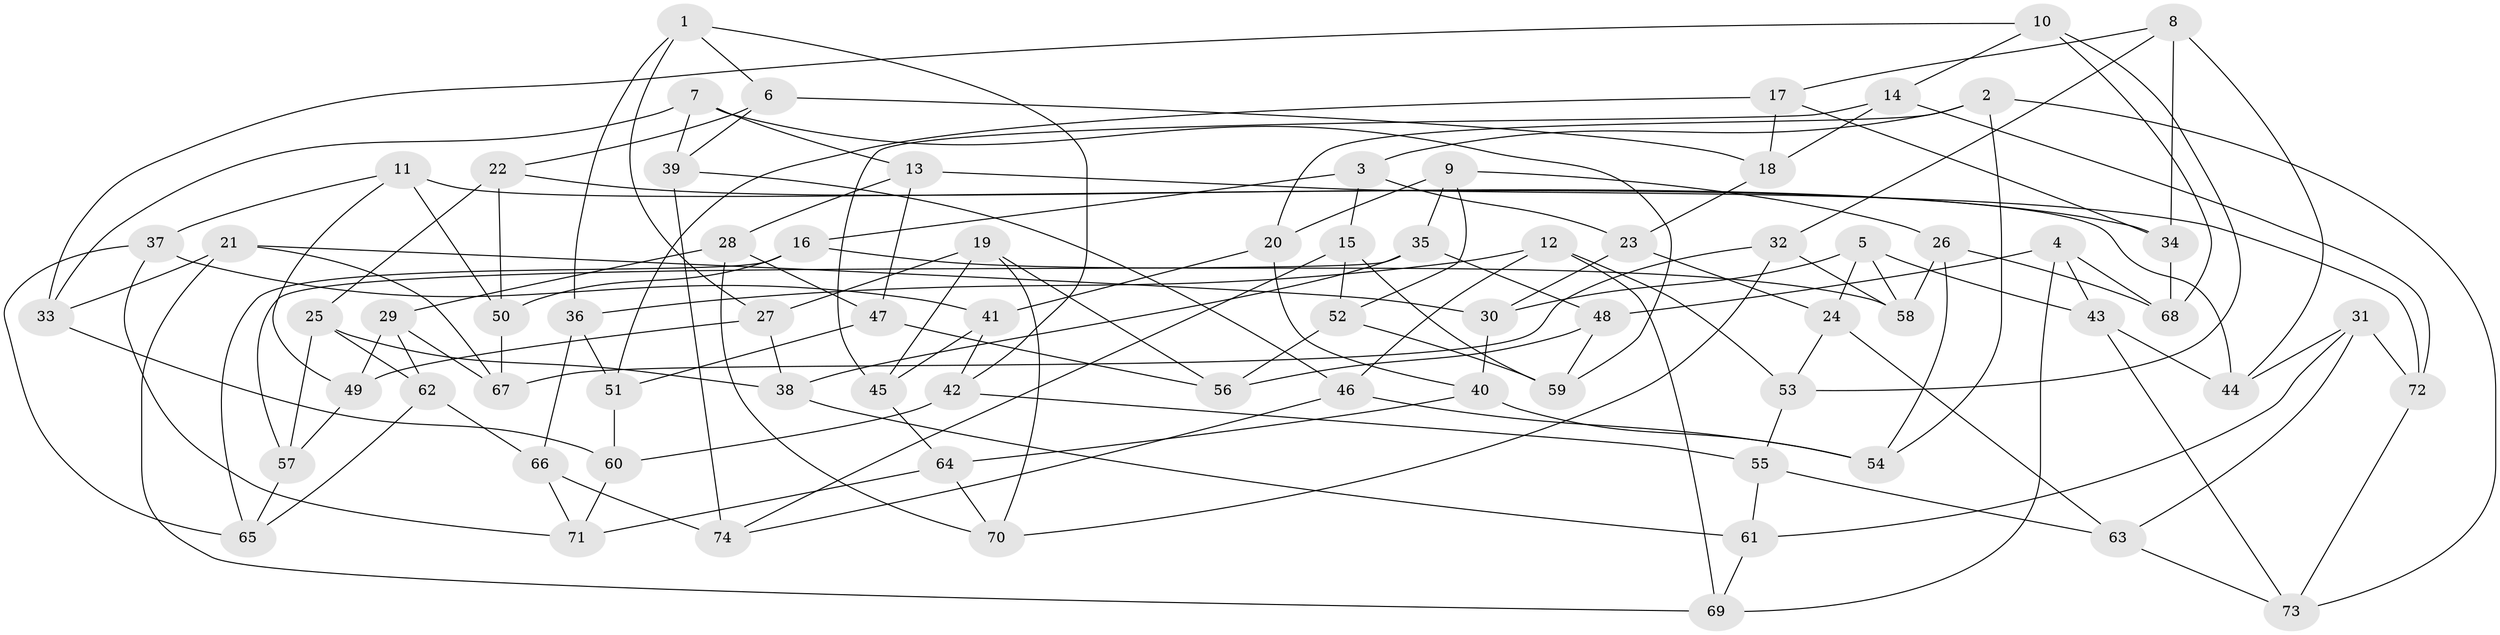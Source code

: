 // Generated by graph-tools (version 1.1) at 2025/59/03/09/25 04:59:08]
// undirected, 74 vertices, 148 edges
graph export_dot {
graph [start="1"]
  node [color=gray90,style=filled];
  1;
  2;
  3;
  4;
  5;
  6;
  7;
  8;
  9;
  10;
  11;
  12;
  13;
  14;
  15;
  16;
  17;
  18;
  19;
  20;
  21;
  22;
  23;
  24;
  25;
  26;
  27;
  28;
  29;
  30;
  31;
  32;
  33;
  34;
  35;
  36;
  37;
  38;
  39;
  40;
  41;
  42;
  43;
  44;
  45;
  46;
  47;
  48;
  49;
  50;
  51;
  52;
  53;
  54;
  55;
  56;
  57;
  58;
  59;
  60;
  61;
  62;
  63;
  64;
  65;
  66;
  67;
  68;
  69;
  70;
  71;
  72;
  73;
  74;
  1 -- 6;
  1 -- 36;
  1 -- 42;
  1 -- 27;
  2 -- 73;
  2 -- 20;
  2 -- 3;
  2 -- 54;
  3 -- 15;
  3 -- 23;
  3 -- 16;
  4 -- 43;
  4 -- 69;
  4 -- 68;
  4 -- 48;
  5 -- 24;
  5 -- 43;
  5 -- 30;
  5 -- 58;
  6 -- 22;
  6 -- 39;
  6 -- 18;
  7 -- 33;
  7 -- 39;
  7 -- 13;
  7 -- 59;
  8 -- 32;
  8 -- 34;
  8 -- 17;
  8 -- 44;
  9 -- 20;
  9 -- 26;
  9 -- 35;
  9 -- 52;
  10 -- 14;
  10 -- 53;
  10 -- 33;
  10 -- 68;
  11 -- 50;
  11 -- 49;
  11 -- 37;
  11 -- 44;
  12 -- 53;
  12 -- 46;
  12 -- 36;
  12 -- 69;
  13 -- 28;
  13 -- 47;
  13 -- 72;
  14 -- 45;
  14 -- 72;
  14 -- 18;
  15 -- 59;
  15 -- 74;
  15 -- 52;
  16 -- 50;
  16 -- 65;
  16 -- 58;
  17 -- 51;
  17 -- 34;
  17 -- 18;
  18 -- 23;
  19 -- 45;
  19 -- 70;
  19 -- 56;
  19 -- 27;
  20 -- 41;
  20 -- 40;
  21 -- 67;
  21 -- 69;
  21 -- 33;
  21 -- 30;
  22 -- 25;
  22 -- 34;
  22 -- 50;
  23 -- 24;
  23 -- 30;
  24 -- 53;
  24 -- 63;
  25 -- 57;
  25 -- 38;
  25 -- 62;
  26 -- 68;
  26 -- 54;
  26 -- 58;
  27 -- 38;
  27 -- 49;
  28 -- 70;
  28 -- 29;
  28 -- 47;
  29 -- 49;
  29 -- 67;
  29 -- 62;
  30 -- 40;
  31 -- 72;
  31 -- 63;
  31 -- 44;
  31 -- 61;
  32 -- 67;
  32 -- 70;
  32 -- 58;
  33 -- 60;
  34 -- 68;
  35 -- 48;
  35 -- 38;
  35 -- 57;
  36 -- 66;
  36 -- 51;
  37 -- 41;
  37 -- 71;
  37 -- 65;
  38 -- 61;
  39 -- 74;
  39 -- 46;
  40 -- 54;
  40 -- 64;
  41 -- 42;
  41 -- 45;
  42 -- 55;
  42 -- 60;
  43 -- 73;
  43 -- 44;
  45 -- 64;
  46 -- 74;
  46 -- 54;
  47 -- 56;
  47 -- 51;
  48 -- 59;
  48 -- 56;
  49 -- 57;
  50 -- 67;
  51 -- 60;
  52 -- 56;
  52 -- 59;
  53 -- 55;
  55 -- 61;
  55 -- 63;
  57 -- 65;
  60 -- 71;
  61 -- 69;
  62 -- 65;
  62 -- 66;
  63 -- 73;
  64 -- 70;
  64 -- 71;
  66 -- 74;
  66 -- 71;
  72 -- 73;
}
